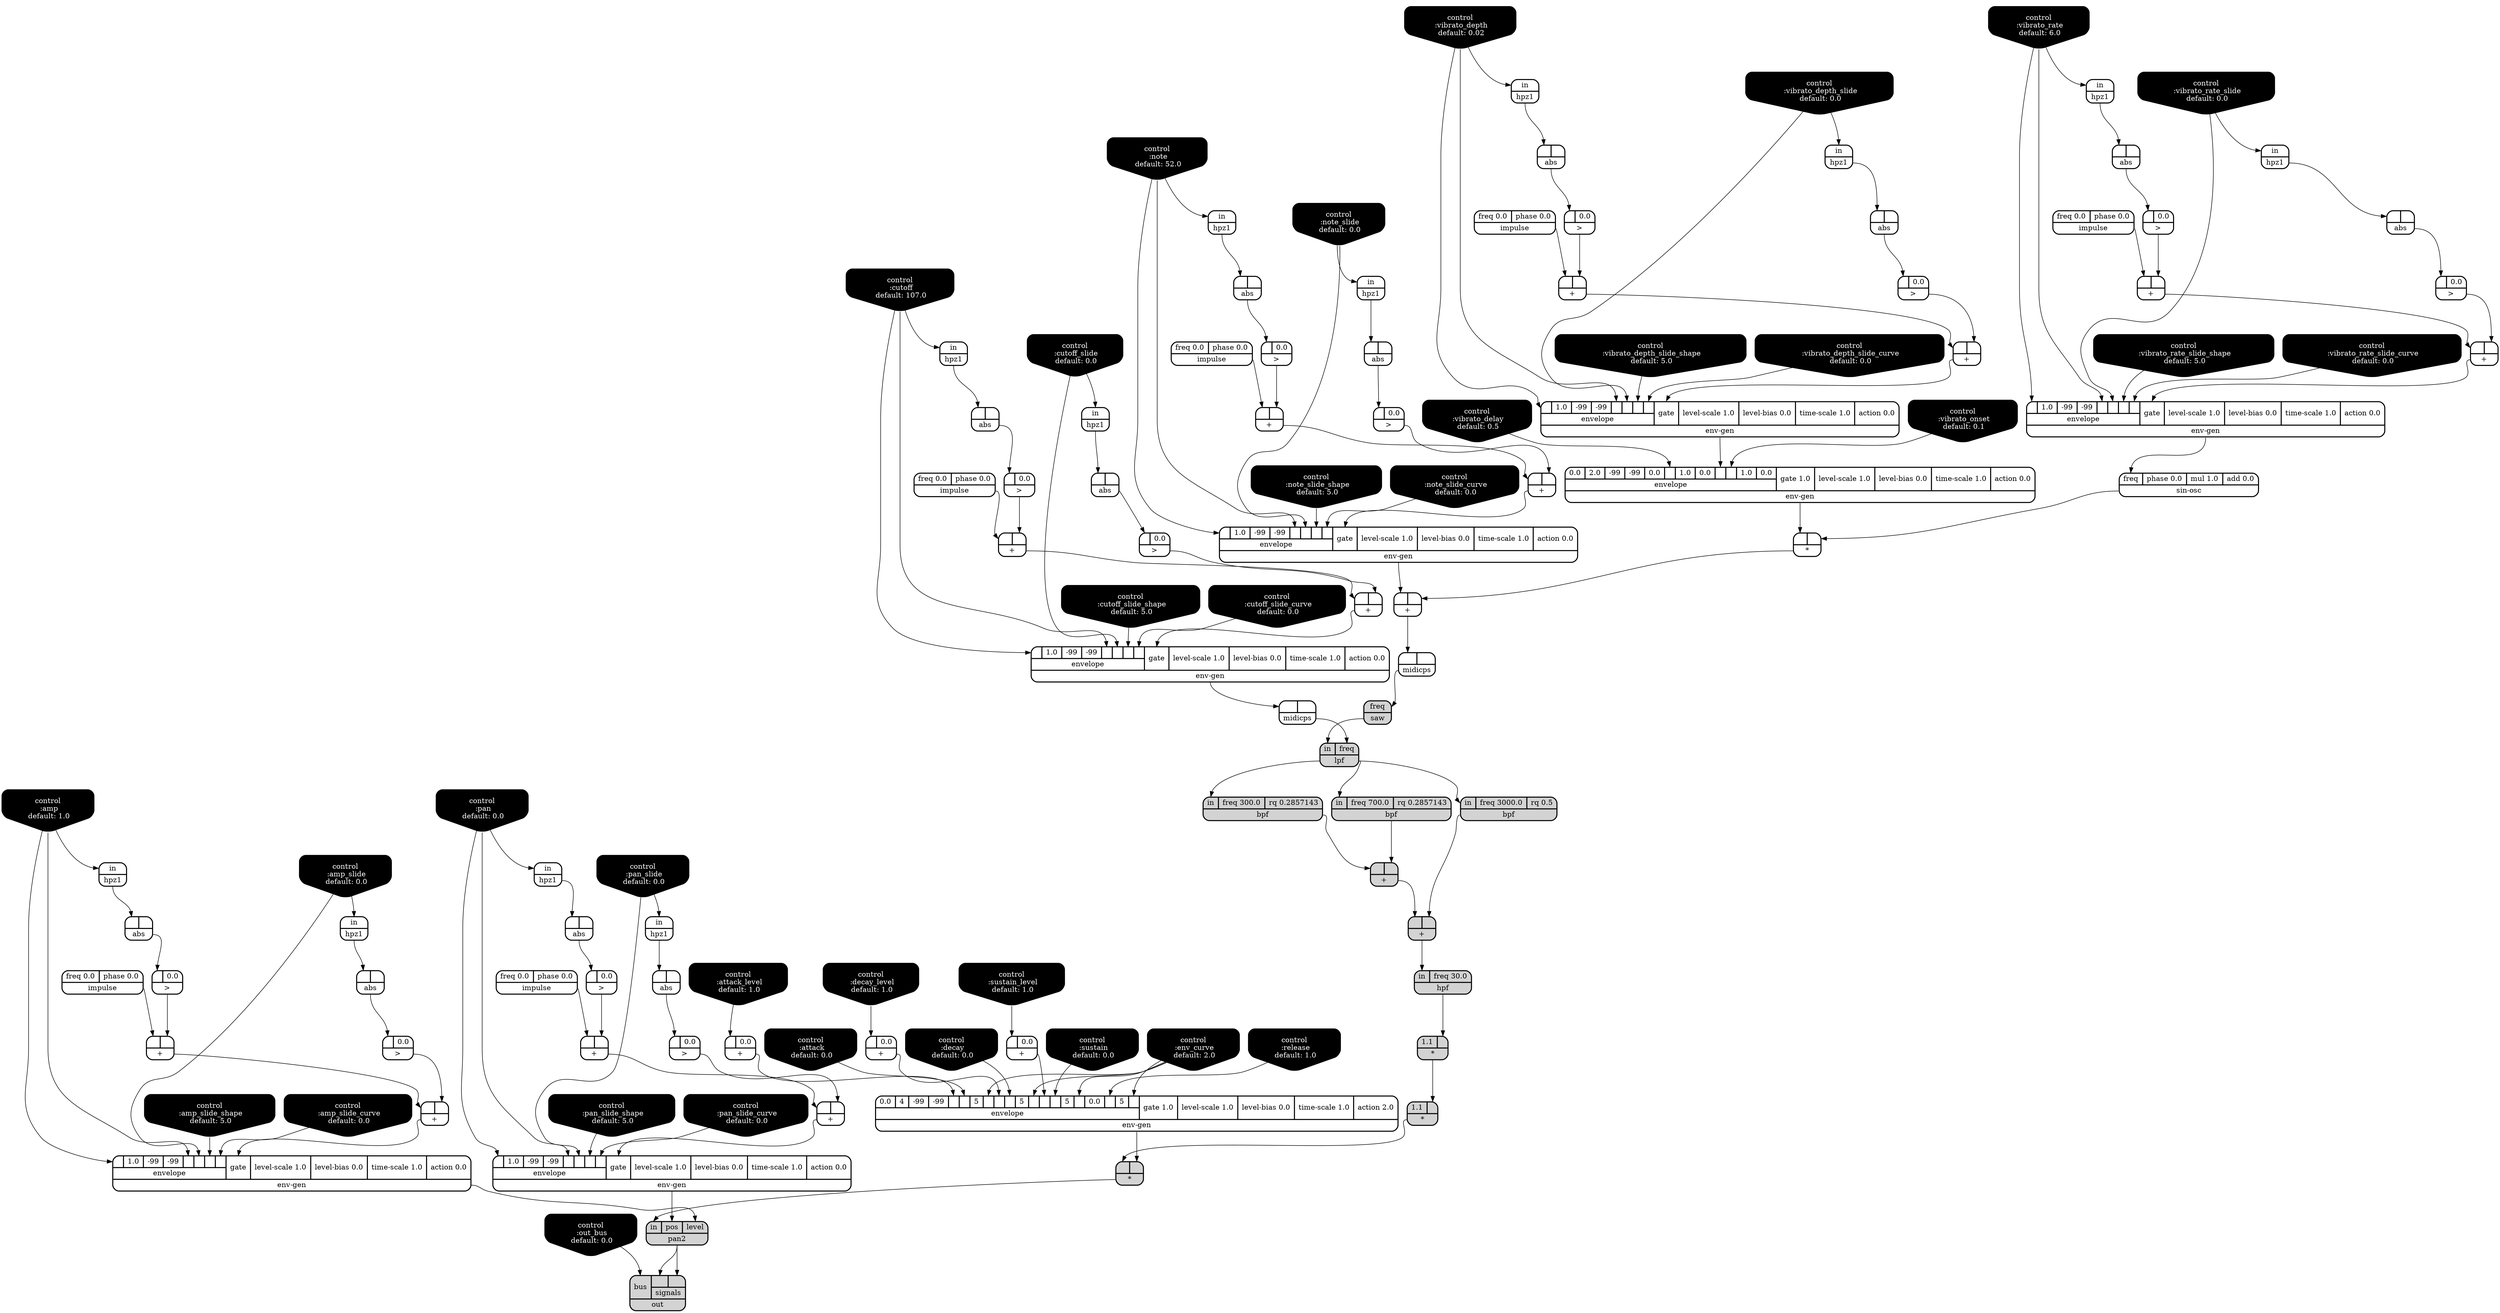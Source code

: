 digraph synthdef {
84 [label = "{{ <a> |<b> } |<__UG_NAME__>* }" style="bold, rounded" shape=record rankdir=LR];
107 [label = "{{ <a> 1.1|<b> } |<__UG_NAME__>* }" style="filled, bold, rounded"  shape=record rankdir=LR];
113 [label = "{{ <a> 1.1|<b> } |<__UG_NAME__>* }" style="filled, bold, rounded"  shape=record rankdir=LR];
114 [label = "{{ <a> |<b> } |<__UG_NAME__>* }" style="filled, bold, rounded"  shape=record rankdir=LR];
39 [label = "{{ <a> |<b> } |<__UG_NAME__>+ }" style="bold, rounded" shape=record rankdir=LR];
46 [label = "{{ <a> |<b> } |<__UG_NAME__>+ }" style="bold, rounded" shape=record rankdir=LR];
49 [label = "{{ <a> |<b> } |<__UG_NAME__>+ }" style="bold, rounded" shape=record rankdir=LR];
57 [label = "{{ <a> |<b> } |<__UG_NAME__>+ }" style="bold, rounded" shape=record rankdir=LR];
61 [label = "{{ <a> |<b> } |<__UG_NAME__>+ }" style="bold, rounded" shape=record rankdir=LR];
64 [label = "{{ <a> |<b> } |<__UG_NAME__>+ }" style="bold, rounded" shape=record rankdir=LR];
68 [label = "{{ <a> |<b> } |<__UG_NAME__>+ }" style="bold, rounded" shape=record rankdir=LR];
80 [label = "{{ <a> |<b> } |<__UG_NAME__>+ }" style="bold, rounded" shape=record rankdir=LR];
81 [label = "{{ <a> |<b> } |<__UG_NAME__>+ }" style="bold, rounded" shape=record rankdir=LR];
85 [label = "{{ <a> |<b> } |<__UG_NAME__>+ }" style="bold, rounded" shape=record rankdir=LR];
87 [label = "{{ <a> |<b> 0.0} |<__UG_NAME__>+ }" style="bold, rounded" shape=record rankdir=LR];
88 [label = "{{ <a> |<b> 0.0} |<__UG_NAME__>+ }" style="bold, rounded" shape=record rankdir=LR];
89 [label = "{{ <a> |<b> 0.0} |<__UG_NAME__>+ }" style="bold, rounded" shape=record rankdir=LR];
95 [label = "{{ <a> |<b> } |<__UG_NAME__>+ }" style="bold, rounded" shape=record rankdir=LR];
97 [label = "{{ <a> |<b> } |<__UG_NAME__>+ }" style="bold, rounded" shape=record rankdir=LR];
103 [label = "{{ <a> |<b> } |<__UG_NAME__>+ }" style="filled, bold, rounded"  shape=record rankdir=LR];
105 [label = "{{ <a> |<b> } |<__UG_NAME__>+ }" style="filled, bold, rounded"  shape=record rankdir=LR];
112 [label = "{{ <a> |<b> } |<__UG_NAME__>+ }" style="bold, rounded" shape=record rankdir=LR];
38 [label = "{{ <a> |<b> 0.0} |<__UG_NAME__>\> }" style="bold, rounded" shape=record rankdir=LR];
45 [label = "{{ <a> |<b> 0.0} |<__UG_NAME__>\> }" style="bold, rounded" shape=record rankdir=LR];
48 [label = "{{ <a> |<b> 0.0} |<__UG_NAME__>\> }" style="bold, rounded" shape=record rankdir=LR];
52 [label = "{{ <a> |<b> 0.0} |<__UG_NAME__>\> }" style="bold, rounded" shape=record rankdir=LR];
56 [label = "{{ <a> |<b> 0.0} |<__UG_NAME__>\> }" style="bold, rounded" shape=record rankdir=LR];
60 [label = "{{ <a> |<b> 0.0} |<__UG_NAME__>\> }" style="bold, rounded" shape=record rankdir=LR];
67 [label = "{{ <a> |<b> 0.0} |<__UG_NAME__>\> }" style="bold, rounded" shape=record rankdir=LR];
72 [label = "{{ <a> |<b> 0.0} |<__UG_NAME__>\> }" style="bold, rounded" shape=record rankdir=LR];
79 [label = "{{ <a> |<b> 0.0} |<__UG_NAME__>\> }" style="bold, rounded" shape=record rankdir=LR];
94 [label = "{{ <a> |<b> 0.0} |<__UG_NAME__>\> }" style="bold, rounded" shape=record rankdir=LR];
96 [label = "{{ <a> |<b> 0.0} |<__UG_NAME__>\> }" style="bold, rounded" shape=record rankdir=LR];
111 [label = "{{ <a> |<b> 0.0} |<__UG_NAME__>\> }" style="bold, rounded" shape=record rankdir=LR];
37 [label = "{{ <a> |<b> } |<__UG_NAME__>abs }" style="bold, rounded" shape=record rankdir=LR];
44 [label = "{{ <a> |<b> } |<__UG_NAME__>abs }" style="bold, rounded" shape=record rankdir=LR];
47 [label = "{{ <a> |<b> } |<__UG_NAME__>abs }" style="bold, rounded" shape=record rankdir=LR];
51 [label = "{{ <a> |<b> } |<__UG_NAME__>abs }" style="bold, rounded" shape=record rankdir=LR];
55 [label = "{{ <a> |<b> } |<__UG_NAME__>abs }" style="bold, rounded" shape=record rankdir=LR];
59 [label = "{{ <a> |<b> } |<__UG_NAME__>abs }" style="bold, rounded" shape=record rankdir=LR];
66 [label = "{{ <a> |<b> } |<__UG_NAME__>abs }" style="bold, rounded" shape=record rankdir=LR];
71 [label = "{{ <a> |<b> } |<__UG_NAME__>abs }" style="bold, rounded" shape=record rankdir=LR];
73 [label = "{{ <a> |<b> } |<__UG_NAME__>abs }" style="bold, rounded" shape=record rankdir=LR];
78 [label = "{{ <a> |<b> } |<__UG_NAME__>abs }" style="bold, rounded" shape=record rankdir=LR];
93 [label = "{{ <a> |<b> } |<__UG_NAME__>abs }" style="bold, rounded" shape=record rankdir=LR];
110 [label = "{{ <a> |<b> } |<__UG_NAME__>abs }" style="bold, rounded" shape=record rankdir=LR];
101 [label = "{{ <in> in|<freq> freq 300.0|<rq> rq 0.2857143} |<__UG_NAME__>bpf }" style="filled, bold, rounded"  shape=record rankdir=LR];
102 [label = "{{ <in> in|<freq> freq 700.0|<rq> rq 0.2857143} |<__UG_NAME__>bpf }" style="filled, bold, rounded"  shape=record rankdir=LR];
104 [label = "{{ <in> in|<freq> freq 3000.0|<rq> rq 0.5} |<__UG_NAME__>bpf }" style="filled, bold, rounded"  shape=record rankdir=LR];
0 [label = "control
 :note
 default: 52.0" shape=invhouse style="rounded, filled, bold" fillcolor=black fontcolor=white ]; 
1 [label = "control
 :note_slide
 default: 0.0" shape=invhouse style="rounded, filled, bold" fillcolor=black fontcolor=white ]; 
2 [label = "control
 :note_slide_shape
 default: 5.0" shape=invhouse style="rounded, filled, bold" fillcolor=black fontcolor=white ]; 
3 [label = "control
 :note_slide_curve
 default: 0.0" shape=invhouse style="rounded, filled, bold" fillcolor=black fontcolor=white ]; 
4 [label = "control
 :amp
 default: 1.0" shape=invhouse style="rounded, filled, bold" fillcolor=black fontcolor=white ]; 
5 [label = "control
 :amp_slide
 default: 0.0" shape=invhouse style="rounded, filled, bold" fillcolor=black fontcolor=white ]; 
6 [label = "control
 :amp_slide_shape
 default: 5.0" shape=invhouse style="rounded, filled, bold" fillcolor=black fontcolor=white ]; 
7 [label = "control
 :amp_slide_curve
 default: 0.0" shape=invhouse style="rounded, filled, bold" fillcolor=black fontcolor=white ]; 
8 [label = "control
 :pan
 default: 0.0" shape=invhouse style="rounded, filled, bold" fillcolor=black fontcolor=white ]; 
9 [label = "control
 :pan_slide
 default: 0.0" shape=invhouse style="rounded, filled, bold" fillcolor=black fontcolor=white ]; 
10 [label = "control
 :pan_slide_shape
 default: 5.0" shape=invhouse style="rounded, filled, bold" fillcolor=black fontcolor=white ]; 
11 [label = "control
 :pan_slide_curve
 default: 0.0" shape=invhouse style="rounded, filled, bold" fillcolor=black fontcolor=white ]; 
12 [label = "control
 :attack
 default: 0.0" shape=invhouse style="rounded, filled, bold" fillcolor=black fontcolor=white ]; 
13 [label = "control
 :decay
 default: 0.0" shape=invhouse style="rounded, filled, bold" fillcolor=black fontcolor=white ]; 
14 [label = "control
 :sustain
 default: 0.0" shape=invhouse style="rounded, filled, bold" fillcolor=black fontcolor=white ]; 
15 [label = "control
 :release
 default: 1.0" shape=invhouse style="rounded, filled, bold" fillcolor=black fontcolor=white ]; 
16 [label = "control
 :attack_level
 default: 1.0" shape=invhouse style="rounded, filled, bold" fillcolor=black fontcolor=white ]; 
17 [label = "control
 :decay_level
 default: 1.0" shape=invhouse style="rounded, filled, bold" fillcolor=black fontcolor=white ]; 
18 [label = "control
 :sustain_level
 default: 1.0" shape=invhouse style="rounded, filled, bold" fillcolor=black fontcolor=white ]; 
19 [label = "control
 :env_curve
 default: 2.0" shape=invhouse style="rounded, filled, bold" fillcolor=black fontcolor=white ]; 
20 [label = "control
 :cutoff
 default: 107.0" shape=invhouse style="rounded, filled, bold" fillcolor=black fontcolor=white ]; 
21 [label = "control
 :cutoff_slide
 default: 0.0" shape=invhouse style="rounded, filled, bold" fillcolor=black fontcolor=white ]; 
22 [label = "control
 :cutoff_slide_shape
 default: 5.0" shape=invhouse style="rounded, filled, bold" fillcolor=black fontcolor=white ]; 
23 [label = "control
 :cutoff_slide_curve
 default: 0.0" shape=invhouse style="rounded, filled, bold" fillcolor=black fontcolor=white ]; 
24 [label = "control
 :vibrato_rate
 default: 6.0" shape=invhouse style="rounded, filled, bold" fillcolor=black fontcolor=white ]; 
25 [label = "control
 :vibrato_rate_slide
 default: 0.0" shape=invhouse style="rounded, filled, bold" fillcolor=black fontcolor=white ]; 
26 [label = "control
 :vibrato_rate_slide_shape
 default: 5.0" shape=invhouse style="rounded, filled, bold" fillcolor=black fontcolor=white ]; 
27 [label = "control
 :vibrato_rate_slide_curve
 default: 0.0" shape=invhouse style="rounded, filled, bold" fillcolor=black fontcolor=white ]; 
28 [label = "control
 :vibrato_depth
 default: 0.02" shape=invhouse style="rounded, filled, bold" fillcolor=black fontcolor=white ]; 
29 [label = "control
 :vibrato_depth_slide
 default: 0.0" shape=invhouse style="rounded, filled, bold" fillcolor=black fontcolor=white ]; 
30 [label = "control
 :vibrato_depth_slide_shape
 default: 5.0" shape=invhouse style="rounded, filled, bold" fillcolor=black fontcolor=white ]; 
31 [label = "control
 :vibrato_depth_slide_curve
 default: 0.0" shape=invhouse style="rounded, filled, bold" fillcolor=black fontcolor=white ]; 
32 [label = "control
 :vibrato_delay
 default: 0.5" shape=invhouse style="rounded, filled, bold" fillcolor=black fontcolor=white ]; 
33 [label = "control
 :vibrato_onset
 default: 0.1" shape=invhouse style="rounded, filled, bold" fillcolor=black fontcolor=white ]; 
34 [label = "control
 :out_bus
 default: 0.0" shape=invhouse style="rounded, filled, bold" fillcolor=black fontcolor=white ]; 
62 [label = "{{ {{<envelope___control___0>|1.0|-99|-99|<envelope___control___4>|<envelope___control___5>|<envelope___control___6>|<envelope___control___7>}|envelope}|<gate> gate|<level____scale> level-scale 1.0|<level____bias> level-bias 0.0|<time____scale> time-scale 1.0|<action> action 0.0} |<__UG_NAME__>env-gen }" style="bold, rounded" shape=record rankdir=LR];
74 [label = "{{ {{<envelope___control___0>|1.0|-99|-99|<envelope___control___4>|<envelope___control___5>|<envelope___control___6>|<envelope___control___7>}|envelope}|<gate> gate|<level____scale> level-scale 1.0|<level____bias> level-bias 0.0|<time____scale> time-scale 1.0|<action> action 0.0} |<__UG_NAME__>env-gen }" style="bold, rounded" shape=record rankdir=LR];
75 [label = "{{ {{0.0|2.0|-99|-99|0.0|<envelope___control___5>|1.0|0.0|<envelope___env____gen___8>|<envelope___control___9>|1.0|0.0}|envelope}|<gate> gate 1.0|<level____scale> level-scale 1.0|<level____bias> level-bias 0.0|<time____scale> time-scale 1.0|<action> action 0.0} |<__UG_NAME__>env-gen }" style="bold, rounded" shape=record rankdir=LR];
82 [label = "{{ {{<envelope___control___0>|1.0|-99|-99|<envelope___control___4>|<envelope___control___5>|<envelope___control___6>|<envelope___control___7>}|envelope}|<gate> gate|<level____scale> level-scale 1.0|<level____bias> level-bias 0.0|<time____scale> time-scale 1.0|<action> action 0.0} |<__UG_NAME__>env-gen }" style="bold, rounded" shape=record rankdir=LR];
90 [label = "{{ {{0.0|4|-99|-99|<envelope___binary____op____u____gen___4>|<envelope___control___5>|5|<envelope___control___7>|<envelope___binary____op____u____gen___8>|<envelope___control___9>|5|<envelope___control___11>|<envelope___binary____op____u____gen___12>|<envelope___control___13>|5|<envelope___control___15>|0.0|<envelope___control___17>|5|<envelope___control___19>}|envelope}|<gate> gate 1.0|<level____scale> level-scale 1.0|<level____bias> level-bias 0.0|<time____scale> time-scale 1.0|<action> action 2.0} |<__UG_NAME__>env-gen }" style="bold, rounded" shape=record rankdir=LR];
98 [label = "{{ {{<envelope___control___0>|1.0|-99|-99|<envelope___control___4>|<envelope___control___5>|<envelope___control___6>|<envelope___control___7>}|envelope}|<gate> gate|<level____scale> level-scale 1.0|<level____bias> level-bias 0.0|<time____scale> time-scale 1.0|<action> action 0.0} |<__UG_NAME__>env-gen }" style="bold, rounded" shape=record rankdir=LR];
108 [label = "{{ {{<envelope___control___0>|1.0|-99|-99|<envelope___control___4>|<envelope___control___5>|<envelope___control___6>|<envelope___control___7>}|envelope}|<gate> gate|<level____scale> level-scale 1.0|<level____bias> level-bias 0.0|<time____scale> time-scale 1.0|<action> action 0.0} |<__UG_NAME__>env-gen }" style="bold, rounded" shape=record rankdir=LR];
115 [label = "{{ {{<envelope___control___0>|1.0|-99|-99|<envelope___control___4>|<envelope___control___5>|<envelope___control___6>|<envelope___control___7>}|envelope}|<gate> gate|<level____scale> level-scale 1.0|<level____bias> level-bias 0.0|<time____scale> time-scale 1.0|<action> action 0.0} |<__UG_NAME__>env-gen }" style="bold, rounded" shape=record rankdir=LR];
106 [label = "{{ <in> in|<freq> freq 30.0} |<__UG_NAME__>hpf }" style="filled, bold, rounded"  shape=record rankdir=LR];
36 [label = "{{ <in> in} |<__UG_NAME__>hpz1 }" style="bold, rounded" shape=record rankdir=LR];
40 [label = "{{ <in> in} |<__UG_NAME__>hpz1 }" style="bold, rounded" shape=record rankdir=LR];
41 [label = "{{ <in> in} |<__UG_NAME__>hpz1 }" style="bold, rounded" shape=record rankdir=LR];
43 [label = "{{ <in> in} |<__UG_NAME__>hpz1 }" style="bold, rounded" shape=record rankdir=LR];
50 [label = "{{ <in> in} |<__UG_NAME__>hpz1 }" style="bold, rounded" shape=record rankdir=LR];
58 [label = "{{ <in> in} |<__UG_NAME__>hpz1 }" style="bold, rounded" shape=record rankdir=LR];
65 [label = "{{ <in> in} |<__UG_NAME__>hpz1 }" style="bold, rounded" shape=record rankdir=LR];
69 [label = "{{ <in> in} |<__UG_NAME__>hpz1 }" style="bold, rounded" shape=record rankdir=LR];
70 [label = "{{ <in> in} |<__UG_NAME__>hpz1 }" style="bold, rounded" shape=record rankdir=LR];
77 [label = "{{ <in> in} |<__UG_NAME__>hpz1 }" style="bold, rounded" shape=record rankdir=LR];
92 [label = "{{ <in> in} |<__UG_NAME__>hpz1 }" style="bold, rounded" shape=record rankdir=LR];
109 [label = "{{ <in> in} |<__UG_NAME__>hpz1 }" style="bold, rounded" shape=record rankdir=LR];
35 [label = "{{ <freq> freq 0.0|<phase> phase 0.0} |<__UG_NAME__>impulse }" style="bold, rounded" shape=record rankdir=LR];
42 [label = "{{ <freq> freq 0.0|<phase> phase 0.0} |<__UG_NAME__>impulse }" style="bold, rounded" shape=record rankdir=LR];
53 [label = "{{ <freq> freq 0.0|<phase> phase 0.0} |<__UG_NAME__>impulse }" style="bold, rounded" shape=record rankdir=LR];
54 [label = "{{ <freq> freq 0.0|<phase> phase 0.0} |<__UG_NAME__>impulse }" style="bold, rounded" shape=record rankdir=LR];
63 [label = "{{ <freq> freq 0.0|<phase> phase 0.0} |<__UG_NAME__>impulse }" style="bold, rounded" shape=record rankdir=LR];
76 [label = "{{ <freq> freq 0.0|<phase> phase 0.0} |<__UG_NAME__>impulse }" style="bold, rounded" shape=record rankdir=LR];
100 [label = "{{ <in> in|<freq> freq} |<__UG_NAME__>lpf }" style="filled, bold, rounded"  shape=record rankdir=LR];
86 [label = "{{ <a> |<b> } |<__UG_NAME__>midicps }" style="bold, rounded" shape=record rankdir=LR];
99 [label = "{{ <a> |<b> } |<__UG_NAME__>midicps }" style="bold, rounded" shape=record rankdir=LR];
117 [label = "{{ <bus> bus|{{<signals___pan2___0>|<signals___pan2___1>}|signals}} |<__UG_NAME__>out }" style="filled, bold, rounded"  shape=record rankdir=LR];
116 [label = "{{ <in> in|<pos> pos|<level> level} |<__UG_NAME__>pan2 }" style="filled, bold, rounded"  shape=record rankdir=LR];
91 [label = "{{ <freq> freq} |<__UG_NAME__>saw }" style="filled, bold, rounded"  shape=record rankdir=LR];
83 [label = "{{ <freq> freq|<phase> phase 0.0|<mul> mul 1.0|<add> add 0.0} |<__UG_NAME__>sin-osc }" style="bold, rounded" shape=record rankdir=LR];

83:__UG_NAME__ -> 84:b ;
75:__UG_NAME__ -> 84:a ;
106:__UG_NAME__ -> 107:b ;
107:__UG_NAME__ -> 113:b ;
90:__UG_NAME__ -> 114:b ;
113:__UG_NAME__ -> 114:a ;
38:__UG_NAME__ -> 39:b ;
35:__UG_NAME__ -> 39:a ;
45:__UG_NAME__ -> 46:b ;
42:__UG_NAME__ -> 46:a ;
48:__UG_NAME__ -> 49:b ;
46:__UG_NAME__ -> 49:a ;
56:__UG_NAME__ -> 57:b ;
54:__UG_NAME__ -> 57:a ;
60:__UG_NAME__ -> 61:b ;
57:__UG_NAME__ -> 61:a ;
52:__UG_NAME__ -> 64:b ;
63:__UG_NAME__ -> 64:a ;
67:__UG_NAME__ -> 68:b ;
64:__UG_NAME__ -> 68:a ;
79:__UG_NAME__ -> 80:b ;
76:__UG_NAME__ -> 80:a ;
72:__UG_NAME__ -> 81:b ;
80:__UG_NAME__ -> 81:a ;
84:__UG_NAME__ -> 85:b ;
74:__UG_NAME__ -> 85:a ;
16:__UG_NAME__ -> 87:a ;
17:__UG_NAME__ -> 88:a ;
18:__UG_NAME__ -> 89:a ;
94:__UG_NAME__ -> 95:b ;
53:__UG_NAME__ -> 95:a ;
96:__UG_NAME__ -> 97:b ;
95:__UG_NAME__ -> 97:a ;
102:__UG_NAME__ -> 103:b ;
101:__UG_NAME__ -> 103:a ;
104:__UG_NAME__ -> 105:b ;
103:__UG_NAME__ -> 105:a ;
111:__UG_NAME__ -> 112:b ;
39:__UG_NAME__ -> 112:a ;
37:__UG_NAME__ -> 38:a ;
44:__UG_NAME__ -> 45:a ;
47:__UG_NAME__ -> 48:a ;
51:__UG_NAME__ -> 52:a ;
55:__UG_NAME__ -> 56:a ;
59:__UG_NAME__ -> 60:a ;
66:__UG_NAME__ -> 67:a ;
71:__UG_NAME__ -> 72:a ;
78:__UG_NAME__ -> 79:a ;
93:__UG_NAME__ -> 94:a ;
73:__UG_NAME__ -> 96:a ;
110:__UG_NAME__ -> 111:a ;
36:__UG_NAME__ -> 37:a ;
43:__UG_NAME__ -> 44:a ;
40:__UG_NAME__ -> 47:a ;
50:__UG_NAME__ -> 51:a ;
41:__UG_NAME__ -> 55:a ;
58:__UG_NAME__ -> 59:a ;
65:__UG_NAME__ -> 66:a ;
70:__UG_NAME__ -> 71:a ;
69:__UG_NAME__ -> 73:a ;
77:__UG_NAME__ -> 78:a ;
92:__UG_NAME__ -> 93:a ;
109:__UG_NAME__ -> 110:a ;
100:__UG_NAME__ -> 101:in ;
100:__UG_NAME__ -> 102:in ;
100:__UG_NAME__ -> 104:in ;
61:__UG_NAME__ -> 62:gate ;
28:__UG_NAME__ -> 62:envelope___control___0 ;
28:__UG_NAME__ -> 62:envelope___control___4 ;
29:__UG_NAME__ -> 62:envelope___control___5 ;
30:__UG_NAME__ -> 62:envelope___control___6 ;
31:__UG_NAME__ -> 62:envelope___control___7 ;
68:__UG_NAME__ -> 74:gate ;
0:__UG_NAME__ -> 74:envelope___control___0 ;
0:__UG_NAME__ -> 74:envelope___control___4 ;
1:__UG_NAME__ -> 74:envelope___control___5 ;
2:__UG_NAME__ -> 74:envelope___control___6 ;
3:__UG_NAME__ -> 74:envelope___control___7 ;
32:__UG_NAME__ -> 75:envelope___control___5 ;
62:__UG_NAME__ -> 75:envelope___env____gen___8 ;
33:__UG_NAME__ -> 75:envelope___control___9 ;
81:__UG_NAME__ -> 82:gate ;
24:__UG_NAME__ -> 82:envelope___control___0 ;
24:__UG_NAME__ -> 82:envelope___control___4 ;
25:__UG_NAME__ -> 82:envelope___control___5 ;
26:__UG_NAME__ -> 82:envelope___control___6 ;
27:__UG_NAME__ -> 82:envelope___control___7 ;
87:__UG_NAME__ -> 90:envelope___binary____op____u____gen___4 ;
12:__UG_NAME__ -> 90:envelope___control___5 ;
19:__UG_NAME__ -> 90:envelope___control___7 ;
88:__UG_NAME__ -> 90:envelope___binary____op____u____gen___8 ;
13:__UG_NAME__ -> 90:envelope___control___9 ;
19:__UG_NAME__ -> 90:envelope___control___11 ;
89:__UG_NAME__ -> 90:envelope___binary____op____u____gen___12 ;
14:__UG_NAME__ -> 90:envelope___control___13 ;
19:__UG_NAME__ -> 90:envelope___control___15 ;
15:__UG_NAME__ -> 90:envelope___control___17 ;
19:__UG_NAME__ -> 90:envelope___control___19 ;
97:__UG_NAME__ -> 98:gate ;
20:__UG_NAME__ -> 98:envelope___control___0 ;
20:__UG_NAME__ -> 98:envelope___control___4 ;
21:__UG_NAME__ -> 98:envelope___control___5 ;
22:__UG_NAME__ -> 98:envelope___control___6 ;
23:__UG_NAME__ -> 98:envelope___control___7 ;
49:__UG_NAME__ -> 108:gate ;
4:__UG_NAME__ -> 108:envelope___control___0 ;
4:__UG_NAME__ -> 108:envelope___control___4 ;
5:__UG_NAME__ -> 108:envelope___control___5 ;
6:__UG_NAME__ -> 108:envelope___control___6 ;
7:__UG_NAME__ -> 108:envelope___control___7 ;
112:__UG_NAME__ -> 115:gate ;
8:__UG_NAME__ -> 115:envelope___control___0 ;
8:__UG_NAME__ -> 115:envelope___control___4 ;
9:__UG_NAME__ -> 115:envelope___control___5 ;
10:__UG_NAME__ -> 115:envelope___control___6 ;
11:__UG_NAME__ -> 115:envelope___control___7 ;
105:__UG_NAME__ -> 106:in ;
8:__UG_NAME__ -> 36:in ;
5:__UG_NAME__ -> 40:in ;
28:__UG_NAME__ -> 41:in ;
4:__UG_NAME__ -> 43:in ;
0:__UG_NAME__ -> 50:in ;
29:__UG_NAME__ -> 58:in ;
1:__UG_NAME__ -> 65:in ;
21:__UG_NAME__ -> 69:in ;
25:__UG_NAME__ -> 70:in ;
24:__UG_NAME__ -> 77:in ;
20:__UG_NAME__ -> 92:in ;
9:__UG_NAME__ -> 109:in ;
99:__UG_NAME__ -> 100:freq ;
91:__UG_NAME__ -> 100:in ;
85:__UG_NAME__ -> 86:a ;
98:__UG_NAME__ -> 99:a ;
116:__UG_NAME__ -> 117:signals___pan2___0 ;
116:__UG_NAME__ -> 117:signals___pan2___1 ;
34:__UG_NAME__ -> 117:bus ;
108:__UG_NAME__ -> 116:level ;
115:__UG_NAME__ -> 116:pos ;
114:__UG_NAME__ -> 116:in ;
86:__UG_NAME__ -> 91:freq ;
82:__UG_NAME__ -> 83:freq ;

}